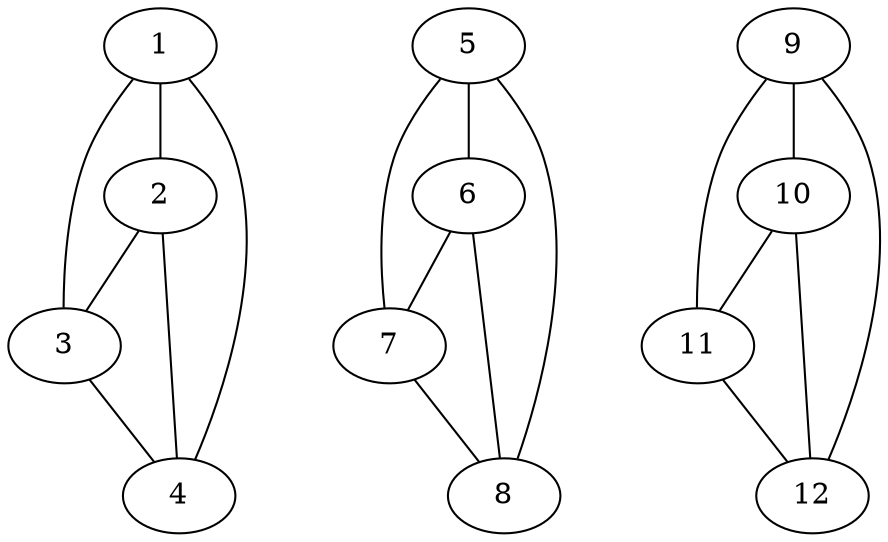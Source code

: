 graph G {
	1 -- 2
	2 -- 3
	3 -- 4
	4 -- 1
	4 -- 2
	1 -- 3
	5 -- 6
	6 -- 7
	7 -- 8
	8 -- 5
	8 -- 6
	5 -- 7
	9 -- 10
	10 -- 11
	11 -- 12
	12 -- 9
	12 -- 10
	9 -- 11
}
